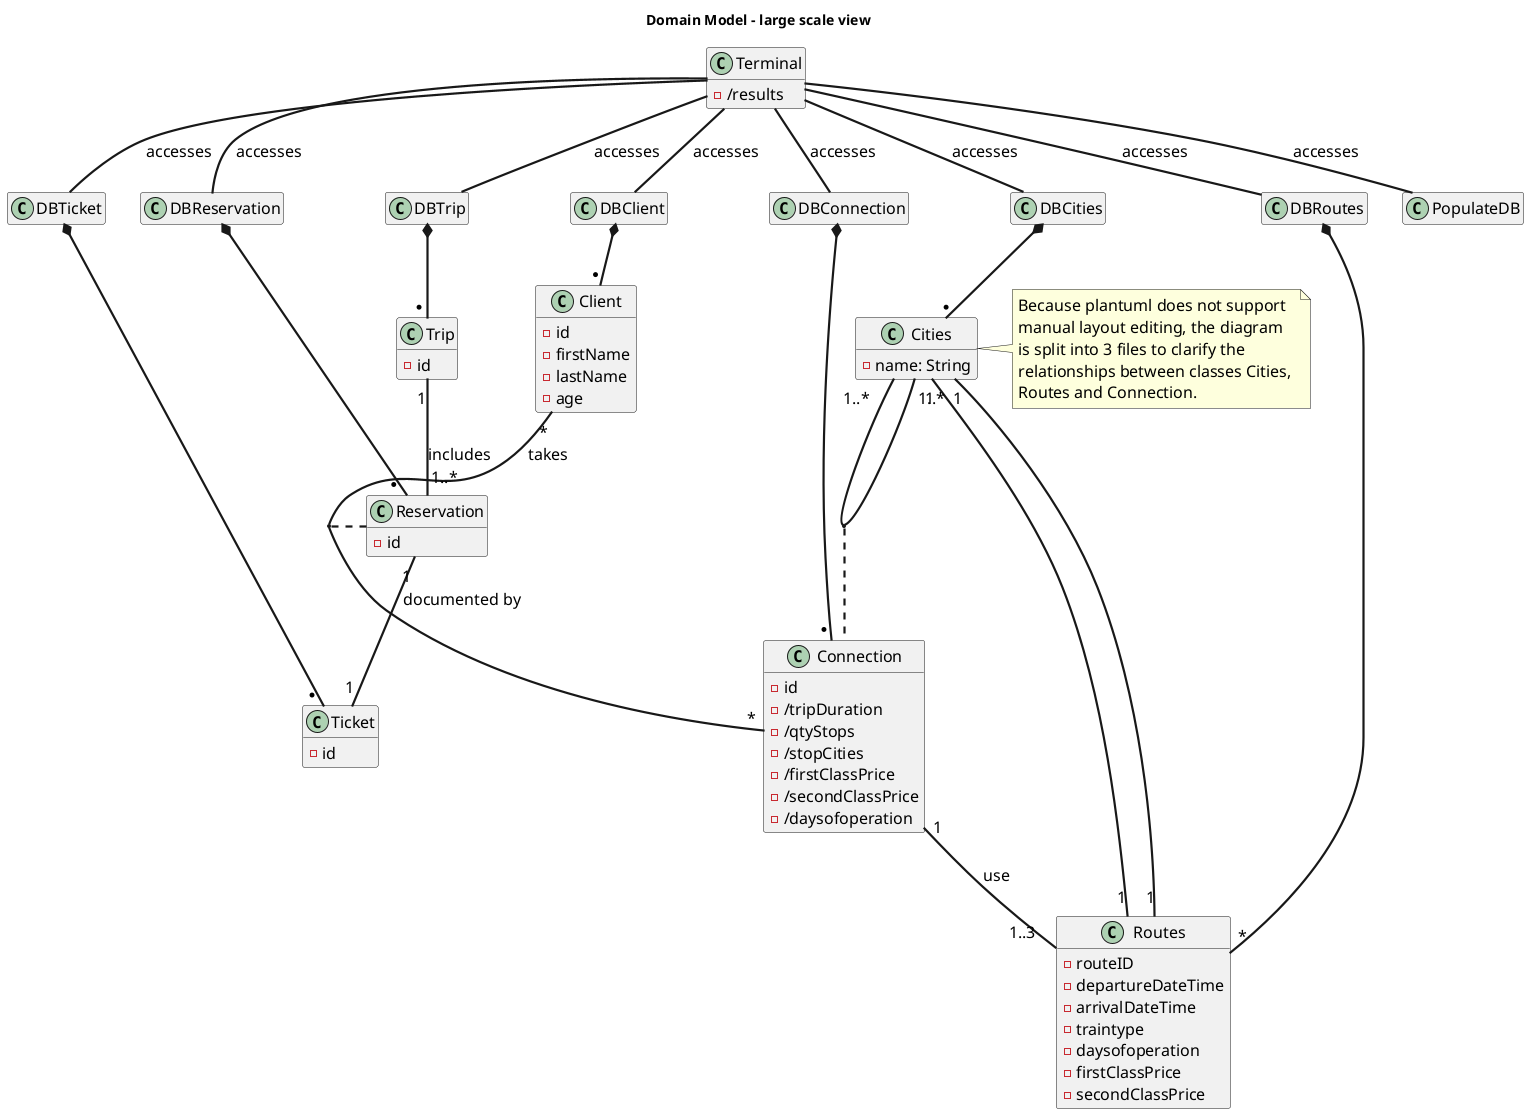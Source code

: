 @startuml Domain Model
skinparam DefaultFontName Arial
skinparam DefaultFontSize 16
skinparam DefaultFontStyle bold
skinparam ArrowThickness 2.2
title Domain Model - large scale view
hide empty members

class "Terminal" as terminal {
    - /results
}
class "DBRoutes" as DBRoutes {}
class "DBConnection" as DBConnection {}
class "DBCities" as DBCities {}
class "DBClient" as DBClient {}
class "Client" as client {
    - id
    - firstName
    - lastName
    - age
}
class "DBTrip" as DBTrip {}
class "Trip" as trip {
    - id
}
class "DBReservation" as DBReservation {}
class "Reservation" as reservation {
    - id
}
class "DBTicket" as DBTicket {}
class "Ticket" as ticket {
    - id
}


class "Routes" as routes {
    - routeID
    - departureDateTime
    - arrivalDateTime
    - traintype
    - daysofoperation
    - firstClassPrice
    - secondClassPrice
}
class "Connection" as connection {
    - id
    - /tripDuration
    - /qtyStops
    - /stopCities
    - /firstClassPrice
    - /secondClassPrice
    - /daysofoperation
}
class "Cities" as cities {
    - name: String
}

class "PopulateDB" as populateDB {}
note right of cities
    Because plantuml does not support
    manual layout editing, the diagram
    is split into 3 files to clarify the
    relationships between classes Cities, 
    Routes and Connection.
end note



DBConnection *-- "*  " connection
DBCities  *-- "* " cities
DBRoutes  *-- "*" routes
DBClient  *-- "* " client
DBTrip    *-- "* " trip
DBReservation *-- "* " reservation
DBTicket  *-- "* " ticket



cities "1..*    " -- "1..*      " cities 
client "*" -- "*" connection : "takes"

(client, connection) .right. reservation

terminal  -- DBRoutes : "accesses"

terminal -- populateDB : "accesses"

terminal  -- DBCities : "accesses"

terminal  -- DBConnection : "accesses"

terminal  -- DBClient : "accesses"

terminal  -- DBTrip : "accesses"

terminal  -- DBReservation : "accesses"

terminal  -- DBTicket : "accesses"

DBClient -[hidden]> DBConnection: "accesses"
DBReservation -[hidden]> DBTrip: "accesses"
DBTrip -[hidden]> DBClient: "accesses"
DBTicket -[hidden]> DBTrip: "accesses"
DBConnection  -[hidden]> DBCities: "accesses"
DBCities  -[hidden]> DBRoutes: "acces             ses"
connection  -[hidden]> cities: "accesses"
cities  -[hidden]> routes: "accesses"

(cities, cities) .. connection


connection "1" -- "1..3   " routes : "use"

cities "1" -right- "1" routes

cities "1" -right- "1" routes

reservation "1" -- "1" ticket : "documented by"

trip "1" -- "1..*   " reservation : "includes"

@enduml